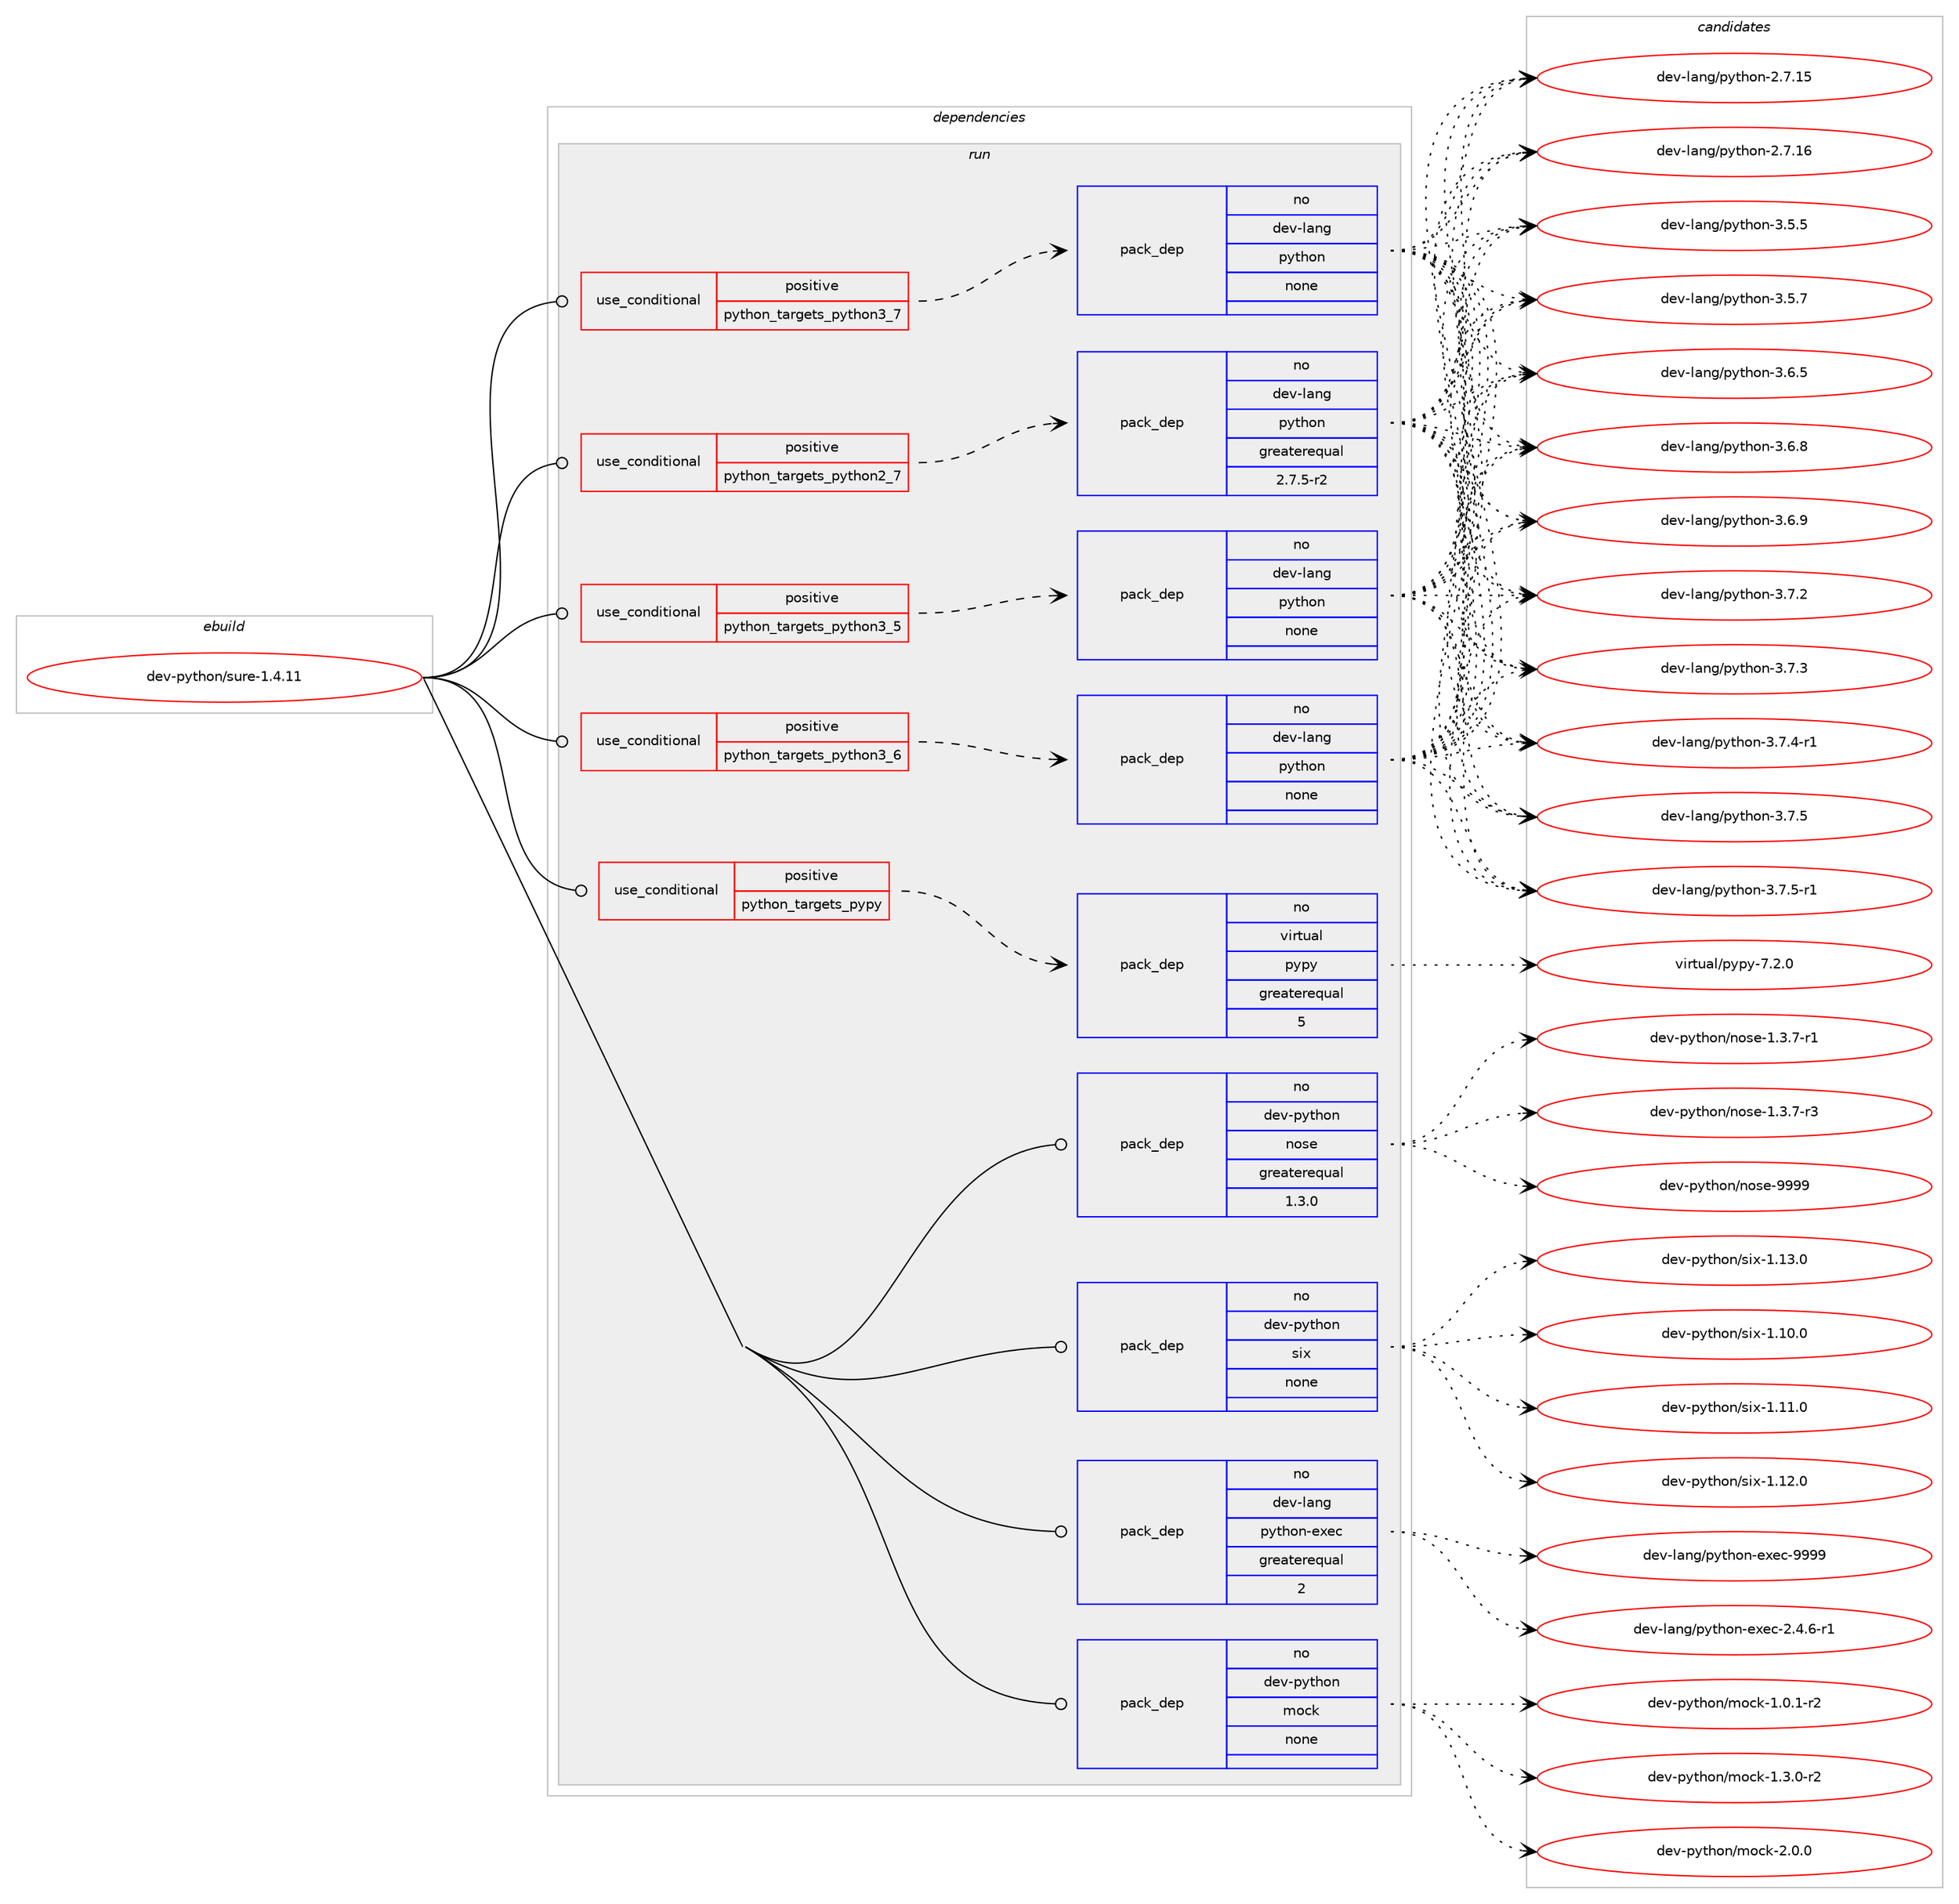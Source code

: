 digraph prolog {

# *************
# Graph options
# *************

newrank=true;
concentrate=true;
compound=true;
graph [rankdir=LR,fontname=Helvetica,fontsize=10,ranksep=1.5];#, ranksep=2.5, nodesep=0.2];
edge  [arrowhead=vee];
node  [fontname=Helvetica,fontsize=10];

# **********
# The ebuild
# **********

subgraph cluster_leftcol {
color=gray;
rank=same;
label=<<i>ebuild</i>>;
id [label="dev-python/sure-1.4.11", color=red, width=4, href="../dev-python/sure-1.4.11.svg"];
}

# ****************
# The dependencies
# ****************

subgraph cluster_midcol {
color=gray;
label=<<i>dependencies</i>>;
subgraph cluster_compile {
fillcolor="#eeeeee";
style=filled;
label=<<i>compile</i>>;
}
subgraph cluster_compileandrun {
fillcolor="#eeeeee";
style=filled;
label=<<i>compile and run</i>>;
}
subgraph cluster_run {
fillcolor="#eeeeee";
style=filled;
label=<<i>run</i>>;
subgraph cond150108 {
dependency639671 [label=<<TABLE BORDER="0" CELLBORDER="1" CELLSPACING="0" CELLPADDING="4"><TR><TD ROWSPAN="3" CELLPADDING="10">use_conditional</TD></TR><TR><TD>positive</TD></TR><TR><TD>python_targets_pypy</TD></TR></TABLE>>, shape=none, color=red];
subgraph pack477681 {
dependency639672 [label=<<TABLE BORDER="0" CELLBORDER="1" CELLSPACING="0" CELLPADDING="4" WIDTH="220"><TR><TD ROWSPAN="6" CELLPADDING="30">pack_dep</TD></TR><TR><TD WIDTH="110">no</TD></TR><TR><TD>virtual</TD></TR><TR><TD>pypy</TD></TR><TR><TD>greaterequal</TD></TR><TR><TD>5</TD></TR></TABLE>>, shape=none, color=blue];
}
dependency639671:e -> dependency639672:w [weight=20,style="dashed",arrowhead="vee"];
}
id:e -> dependency639671:w [weight=20,style="solid",arrowhead="odot"];
subgraph cond150109 {
dependency639673 [label=<<TABLE BORDER="0" CELLBORDER="1" CELLSPACING="0" CELLPADDING="4"><TR><TD ROWSPAN="3" CELLPADDING="10">use_conditional</TD></TR><TR><TD>positive</TD></TR><TR><TD>python_targets_python2_7</TD></TR></TABLE>>, shape=none, color=red];
subgraph pack477682 {
dependency639674 [label=<<TABLE BORDER="0" CELLBORDER="1" CELLSPACING="0" CELLPADDING="4" WIDTH="220"><TR><TD ROWSPAN="6" CELLPADDING="30">pack_dep</TD></TR><TR><TD WIDTH="110">no</TD></TR><TR><TD>dev-lang</TD></TR><TR><TD>python</TD></TR><TR><TD>greaterequal</TD></TR><TR><TD>2.7.5-r2</TD></TR></TABLE>>, shape=none, color=blue];
}
dependency639673:e -> dependency639674:w [weight=20,style="dashed",arrowhead="vee"];
}
id:e -> dependency639673:w [weight=20,style="solid",arrowhead="odot"];
subgraph cond150110 {
dependency639675 [label=<<TABLE BORDER="0" CELLBORDER="1" CELLSPACING="0" CELLPADDING="4"><TR><TD ROWSPAN="3" CELLPADDING="10">use_conditional</TD></TR><TR><TD>positive</TD></TR><TR><TD>python_targets_python3_5</TD></TR></TABLE>>, shape=none, color=red];
subgraph pack477683 {
dependency639676 [label=<<TABLE BORDER="0" CELLBORDER="1" CELLSPACING="0" CELLPADDING="4" WIDTH="220"><TR><TD ROWSPAN="6" CELLPADDING="30">pack_dep</TD></TR><TR><TD WIDTH="110">no</TD></TR><TR><TD>dev-lang</TD></TR><TR><TD>python</TD></TR><TR><TD>none</TD></TR><TR><TD></TD></TR></TABLE>>, shape=none, color=blue];
}
dependency639675:e -> dependency639676:w [weight=20,style="dashed",arrowhead="vee"];
}
id:e -> dependency639675:w [weight=20,style="solid",arrowhead="odot"];
subgraph cond150111 {
dependency639677 [label=<<TABLE BORDER="0" CELLBORDER="1" CELLSPACING="0" CELLPADDING="4"><TR><TD ROWSPAN="3" CELLPADDING="10">use_conditional</TD></TR><TR><TD>positive</TD></TR><TR><TD>python_targets_python3_6</TD></TR></TABLE>>, shape=none, color=red];
subgraph pack477684 {
dependency639678 [label=<<TABLE BORDER="0" CELLBORDER="1" CELLSPACING="0" CELLPADDING="4" WIDTH="220"><TR><TD ROWSPAN="6" CELLPADDING="30">pack_dep</TD></TR><TR><TD WIDTH="110">no</TD></TR><TR><TD>dev-lang</TD></TR><TR><TD>python</TD></TR><TR><TD>none</TD></TR><TR><TD></TD></TR></TABLE>>, shape=none, color=blue];
}
dependency639677:e -> dependency639678:w [weight=20,style="dashed",arrowhead="vee"];
}
id:e -> dependency639677:w [weight=20,style="solid",arrowhead="odot"];
subgraph cond150112 {
dependency639679 [label=<<TABLE BORDER="0" CELLBORDER="1" CELLSPACING="0" CELLPADDING="4"><TR><TD ROWSPAN="3" CELLPADDING="10">use_conditional</TD></TR><TR><TD>positive</TD></TR><TR><TD>python_targets_python3_7</TD></TR></TABLE>>, shape=none, color=red];
subgraph pack477685 {
dependency639680 [label=<<TABLE BORDER="0" CELLBORDER="1" CELLSPACING="0" CELLPADDING="4" WIDTH="220"><TR><TD ROWSPAN="6" CELLPADDING="30">pack_dep</TD></TR><TR><TD WIDTH="110">no</TD></TR><TR><TD>dev-lang</TD></TR><TR><TD>python</TD></TR><TR><TD>none</TD></TR><TR><TD></TD></TR></TABLE>>, shape=none, color=blue];
}
dependency639679:e -> dependency639680:w [weight=20,style="dashed",arrowhead="vee"];
}
id:e -> dependency639679:w [weight=20,style="solid",arrowhead="odot"];
subgraph pack477686 {
dependency639681 [label=<<TABLE BORDER="0" CELLBORDER="1" CELLSPACING="0" CELLPADDING="4" WIDTH="220"><TR><TD ROWSPAN="6" CELLPADDING="30">pack_dep</TD></TR><TR><TD WIDTH="110">no</TD></TR><TR><TD>dev-lang</TD></TR><TR><TD>python-exec</TD></TR><TR><TD>greaterequal</TD></TR><TR><TD>2</TD></TR></TABLE>>, shape=none, color=blue];
}
id:e -> dependency639681:w [weight=20,style="solid",arrowhead="odot"];
subgraph pack477687 {
dependency639682 [label=<<TABLE BORDER="0" CELLBORDER="1" CELLSPACING="0" CELLPADDING="4" WIDTH="220"><TR><TD ROWSPAN="6" CELLPADDING="30">pack_dep</TD></TR><TR><TD WIDTH="110">no</TD></TR><TR><TD>dev-python</TD></TR><TR><TD>mock</TD></TR><TR><TD>none</TD></TR><TR><TD></TD></TR></TABLE>>, shape=none, color=blue];
}
id:e -> dependency639682:w [weight=20,style="solid",arrowhead="odot"];
subgraph pack477688 {
dependency639683 [label=<<TABLE BORDER="0" CELLBORDER="1" CELLSPACING="0" CELLPADDING="4" WIDTH="220"><TR><TD ROWSPAN="6" CELLPADDING="30">pack_dep</TD></TR><TR><TD WIDTH="110">no</TD></TR><TR><TD>dev-python</TD></TR><TR><TD>nose</TD></TR><TR><TD>greaterequal</TD></TR><TR><TD>1.3.0</TD></TR></TABLE>>, shape=none, color=blue];
}
id:e -> dependency639683:w [weight=20,style="solid",arrowhead="odot"];
subgraph pack477689 {
dependency639684 [label=<<TABLE BORDER="0" CELLBORDER="1" CELLSPACING="0" CELLPADDING="4" WIDTH="220"><TR><TD ROWSPAN="6" CELLPADDING="30">pack_dep</TD></TR><TR><TD WIDTH="110">no</TD></TR><TR><TD>dev-python</TD></TR><TR><TD>six</TD></TR><TR><TD>none</TD></TR><TR><TD></TD></TR></TABLE>>, shape=none, color=blue];
}
id:e -> dependency639684:w [weight=20,style="solid",arrowhead="odot"];
}
}

# **************
# The candidates
# **************

subgraph cluster_choices {
rank=same;
color=gray;
label=<<i>candidates</i>>;

subgraph choice477681 {
color=black;
nodesep=1;
choice1181051141161179710847112121112121455546504648 [label="virtual/pypy-7.2.0", color=red, width=4,href="../virtual/pypy-7.2.0.svg"];
dependency639672:e -> choice1181051141161179710847112121112121455546504648:w [style=dotted,weight="100"];
}
subgraph choice477682 {
color=black;
nodesep=1;
choice10010111845108971101034711212111610411111045504655464953 [label="dev-lang/python-2.7.15", color=red, width=4,href="../dev-lang/python-2.7.15.svg"];
choice10010111845108971101034711212111610411111045504655464954 [label="dev-lang/python-2.7.16", color=red, width=4,href="../dev-lang/python-2.7.16.svg"];
choice100101118451089711010347112121116104111110455146534653 [label="dev-lang/python-3.5.5", color=red, width=4,href="../dev-lang/python-3.5.5.svg"];
choice100101118451089711010347112121116104111110455146534655 [label="dev-lang/python-3.5.7", color=red, width=4,href="../dev-lang/python-3.5.7.svg"];
choice100101118451089711010347112121116104111110455146544653 [label="dev-lang/python-3.6.5", color=red, width=4,href="../dev-lang/python-3.6.5.svg"];
choice100101118451089711010347112121116104111110455146544656 [label="dev-lang/python-3.6.8", color=red, width=4,href="../dev-lang/python-3.6.8.svg"];
choice100101118451089711010347112121116104111110455146544657 [label="dev-lang/python-3.6.9", color=red, width=4,href="../dev-lang/python-3.6.9.svg"];
choice100101118451089711010347112121116104111110455146554650 [label="dev-lang/python-3.7.2", color=red, width=4,href="../dev-lang/python-3.7.2.svg"];
choice100101118451089711010347112121116104111110455146554651 [label="dev-lang/python-3.7.3", color=red, width=4,href="../dev-lang/python-3.7.3.svg"];
choice1001011184510897110103471121211161041111104551465546524511449 [label="dev-lang/python-3.7.4-r1", color=red, width=4,href="../dev-lang/python-3.7.4-r1.svg"];
choice100101118451089711010347112121116104111110455146554653 [label="dev-lang/python-3.7.5", color=red, width=4,href="../dev-lang/python-3.7.5.svg"];
choice1001011184510897110103471121211161041111104551465546534511449 [label="dev-lang/python-3.7.5-r1", color=red, width=4,href="../dev-lang/python-3.7.5-r1.svg"];
dependency639674:e -> choice10010111845108971101034711212111610411111045504655464953:w [style=dotted,weight="100"];
dependency639674:e -> choice10010111845108971101034711212111610411111045504655464954:w [style=dotted,weight="100"];
dependency639674:e -> choice100101118451089711010347112121116104111110455146534653:w [style=dotted,weight="100"];
dependency639674:e -> choice100101118451089711010347112121116104111110455146534655:w [style=dotted,weight="100"];
dependency639674:e -> choice100101118451089711010347112121116104111110455146544653:w [style=dotted,weight="100"];
dependency639674:e -> choice100101118451089711010347112121116104111110455146544656:w [style=dotted,weight="100"];
dependency639674:e -> choice100101118451089711010347112121116104111110455146544657:w [style=dotted,weight="100"];
dependency639674:e -> choice100101118451089711010347112121116104111110455146554650:w [style=dotted,weight="100"];
dependency639674:e -> choice100101118451089711010347112121116104111110455146554651:w [style=dotted,weight="100"];
dependency639674:e -> choice1001011184510897110103471121211161041111104551465546524511449:w [style=dotted,weight="100"];
dependency639674:e -> choice100101118451089711010347112121116104111110455146554653:w [style=dotted,weight="100"];
dependency639674:e -> choice1001011184510897110103471121211161041111104551465546534511449:w [style=dotted,weight="100"];
}
subgraph choice477683 {
color=black;
nodesep=1;
choice10010111845108971101034711212111610411111045504655464953 [label="dev-lang/python-2.7.15", color=red, width=4,href="../dev-lang/python-2.7.15.svg"];
choice10010111845108971101034711212111610411111045504655464954 [label="dev-lang/python-2.7.16", color=red, width=4,href="../dev-lang/python-2.7.16.svg"];
choice100101118451089711010347112121116104111110455146534653 [label="dev-lang/python-3.5.5", color=red, width=4,href="../dev-lang/python-3.5.5.svg"];
choice100101118451089711010347112121116104111110455146534655 [label="dev-lang/python-3.5.7", color=red, width=4,href="../dev-lang/python-3.5.7.svg"];
choice100101118451089711010347112121116104111110455146544653 [label="dev-lang/python-3.6.5", color=red, width=4,href="../dev-lang/python-3.6.5.svg"];
choice100101118451089711010347112121116104111110455146544656 [label="dev-lang/python-3.6.8", color=red, width=4,href="../dev-lang/python-3.6.8.svg"];
choice100101118451089711010347112121116104111110455146544657 [label="dev-lang/python-3.6.9", color=red, width=4,href="../dev-lang/python-3.6.9.svg"];
choice100101118451089711010347112121116104111110455146554650 [label="dev-lang/python-3.7.2", color=red, width=4,href="../dev-lang/python-3.7.2.svg"];
choice100101118451089711010347112121116104111110455146554651 [label="dev-lang/python-3.7.3", color=red, width=4,href="../dev-lang/python-3.7.3.svg"];
choice1001011184510897110103471121211161041111104551465546524511449 [label="dev-lang/python-3.7.4-r1", color=red, width=4,href="../dev-lang/python-3.7.4-r1.svg"];
choice100101118451089711010347112121116104111110455146554653 [label="dev-lang/python-3.7.5", color=red, width=4,href="../dev-lang/python-3.7.5.svg"];
choice1001011184510897110103471121211161041111104551465546534511449 [label="dev-lang/python-3.7.5-r1", color=red, width=4,href="../dev-lang/python-3.7.5-r1.svg"];
dependency639676:e -> choice10010111845108971101034711212111610411111045504655464953:w [style=dotted,weight="100"];
dependency639676:e -> choice10010111845108971101034711212111610411111045504655464954:w [style=dotted,weight="100"];
dependency639676:e -> choice100101118451089711010347112121116104111110455146534653:w [style=dotted,weight="100"];
dependency639676:e -> choice100101118451089711010347112121116104111110455146534655:w [style=dotted,weight="100"];
dependency639676:e -> choice100101118451089711010347112121116104111110455146544653:w [style=dotted,weight="100"];
dependency639676:e -> choice100101118451089711010347112121116104111110455146544656:w [style=dotted,weight="100"];
dependency639676:e -> choice100101118451089711010347112121116104111110455146544657:w [style=dotted,weight="100"];
dependency639676:e -> choice100101118451089711010347112121116104111110455146554650:w [style=dotted,weight="100"];
dependency639676:e -> choice100101118451089711010347112121116104111110455146554651:w [style=dotted,weight="100"];
dependency639676:e -> choice1001011184510897110103471121211161041111104551465546524511449:w [style=dotted,weight="100"];
dependency639676:e -> choice100101118451089711010347112121116104111110455146554653:w [style=dotted,weight="100"];
dependency639676:e -> choice1001011184510897110103471121211161041111104551465546534511449:w [style=dotted,weight="100"];
}
subgraph choice477684 {
color=black;
nodesep=1;
choice10010111845108971101034711212111610411111045504655464953 [label="dev-lang/python-2.7.15", color=red, width=4,href="../dev-lang/python-2.7.15.svg"];
choice10010111845108971101034711212111610411111045504655464954 [label="dev-lang/python-2.7.16", color=red, width=4,href="../dev-lang/python-2.7.16.svg"];
choice100101118451089711010347112121116104111110455146534653 [label="dev-lang/python-3.5.5", color=red, width=4,href="../dev-lang/python-3.5.5.svg"];
choice100101118451089711010347112121116104111110455146534655 [label="dev-lang/python-3.5.7", color=red, width=4,href="../dev-lang/python-3.5.7.svg"];
choice100101118451089711010347112121116104111110455146544653 [label="dev-lang/python-3.6.5", color=red, width=4,href="../dev-lang/python-3.6.5.svg"];
choice100101118451089711010347112121116104111110455146544656 [label="dev-lang/python-3.6.8", color=red, width=4,href="../dev-lang/python-3.6.8.svg"];
choice100101118451089711010347112121116104111110455146544657 [label="dev-lang/python-3.6.9", color=red, width=4,href="../dev-lang/python-3.6.9.svg"];
choice100101118451089711010347112121116104111110455146554650 [label="dev-lang/python-3.7.2", color=red, width=4,href="../dev-lang/python-3.7.2.svg"];
choice100101118451089711010347112121116104111110455146554651 [label="dev-lang/python-3.7.3", color=red, width=4,href="../dev-lang/python-3.7.3.svg"];
choice1001011184510897110103471121211161041111104551465546524511449 [label="dev-lang/python-3.7.4-r1", color=red, width=4,href="../dev-lang/python-3.7.4-r1.svg"];
choice100101118451089711010347112121116104111110455146554653 [label="dev-lang/python-3.7.5", color=red, width=4,href="../dev-lang/python-3.7.5.svg"];
choice1001011184510897110103471121211161041111104551465546534511449 [label="dev-lang/python-3.7.5-r1", color=red, width=4,href="../dev-lang/python-3.7.5-r1.svg"];
dependency639678:e -> choice10010111845108971101034711212111610411111045504655464953:w [style=dotted,weight="100"];
dependency639678:e -> choice10010111845108971101034711212111610411111045504655464954:w [style=dotted,weight="100"];
dependency639678:e -> choice100101118451089711010347112121116104111110455146534653:w [style=dotted,weight="100"];
dependency639678:e -> choice100101118451089711010347112121116104111110455146534655:w [style=dotted,weight="100"];
dependency639678:e -> choice100101118451089711010347112121116104111110455146544653:w [style=dotted,weight="100"];
dependency639678:e -> choice100101118451089711010347112121116104111110455146544656:w [style=dotted,weight="100"];
dependency639678:e -> choice100101118451089711010347112121116104111110455146544657:w [style=dotted,weight="100"];
dependency639678:e -> choice100101118451089711010347112121116104111110455146554650:w [style=dotted,weight="100"];
dependency639678:e -> choice100101118451089711010347112121116104111110455146554651:w [style=dotted,weight="100"];
dependency639678:e -> choice1001011184510897110103471121211161041111104551465546524511449:w [style=dotted,weight="100"];
dependency639678:e -> choice100101118451089711010347112121116104111110455146554653:w [style=dotted,weight="100"];
dependency639678:e -> choice1001011184510897110103471121211161041111104551465546534511449:w [style=dotted,weight="100"];
}
subgraph choice477685 {
color=black;
nodesep=1;
choice10010111845108971101034711212111610411111045504655464953 [label="dev-lang/python-2.7.15", color=red, width=4,href="../dev-lang/python-2.7.15.svg"];
choice10010111845108971101034711212111610411111045504655464954 [label="dev-lang/python-2.7.16", color=red, width=4,href="../dev-lang/python-2.7.16.svg"];
choice100101118451089711010347112121116104111110455146534653 [label="dev-lang/python-3.5.5", color=red, width=4,href="../dev-lang/python-3.5.5.svg"];
choice100101118451089711010347112121116104111110455146534655 [label="dev-lang/python-3.5.7", color=red, width=4,href="../dev-lang/python-3.5.7.svg"];
choice100101118451089711010347112121116104111110455146544653 [label="dev-lang/python-3.6.5", color=red, width=4,href="../dev-lang/python-3.6.5.svg"];
choice100101118451089711010347112121116104111110455146544656 [label="dev-lang/python-3.6.8", color=red, width=4,href="../dev-lang/python-3.6.8.svg"];
choice100101118451089711010347112121116104111110455146544657 [label="dev-lang/python-3.6.9", color=red, width=4,href="../dev-lang/python-3.6.9.svg"];
choice100101118451089711010347112121116104111110455146554650 [label="dev-lang/python-3.7.2", color=red, width=4,href="../dev-lang/python-3.7.2.svg"];
choice100101118451089711010347112121116104111110455146554651 [label="dev-lang/python-3.7.3", color=red, width=4,href="../dev-lang/python-3.7.3.svg"];
choice1001011184510897110103471121211161041111104551465546524511449 [label="dev-lang/python-3.7.4-r1", color=red, width=4,href="../dev-lang/python-3.7.4-r1.svg"];
choice100101118451089711010347112121116104111110455146554653 [label="dev-lang/python-3.7.5", color=red, width=4,href="../dev-lang/python-3.7.5.svg"];
choice1001011184510897110103471121211161041111104551465546534511449 [label="dev-lang/python-3.7.5-r1", color=red, width=4,href="../dev-lang/python-3.7.5-r1.svg"];
dependency639680:e -> choice10010111845108971101034711212111610411111045504655464953:w [style=dotted,weight="100"];
dependency639680:e -> choice10010111845108971101034711212111610411111045504655464954:w [style=dotted,weight="100"];
dependency639680:e -> choice100101118451089711010347112121116104111110455146534653:w [style=dotted,weight="100"];
dependency639680:e -> choice100101118451089711010347112121116104111110455146534655:w [style=dotted,weight="100"];
dependency639680:e -> choice100101118451089711010347112121116104111110455146544653:w [style=dotted,weight="100"];
dependency639680:e -> choice100101118451089711010347112121116104111110455146544656:w [style=dotted,weight="100"];
dependency639680:e -> choice100101118451089711010347112121116104111110455146544657:w [style=dotted,weight="100"];
dependency639680:e -> choice100101118451089711010347112121116104111110455146554650:w [style=dotted,weight="100"];
dependency639680:e -> choice100101118451089711010347112121116104111110455146554651:w [style=dotted,weight="100"];
dependency639680:e -> choice1001011184510897110103471121211161041111104551465546524511449:w [style=dotted,weight="100"];
dependency639680:e -> choice100101118451089711010347112121116104111110455146554653:w [style=dotted,weight="100"];
dependency639680:e -> choice1001011184510897110103471121211161041111104551465546534511449:w [style=dotted,weight="100"];
}
subgraph choice477686 {
color=black;
nodesep=1;
choice10010111845108971101034711212111610411111045101120101994550465246544511449 [label="dev-lang/python-exec-2.4.6-r1", color=red, width=4,href="../dev-lang/python-exec-2.4.6-r1.svg"];
choice10010111845108971101034711212111610411111045101120101994557575757 [label="dev-lang/python-exec-9999", color=red, width=4,href="../dev-lang/python-exec-9999.svg"];
dependency639681:e -> choice10010111845108971101034711212111610411111045101120101994550465246544511449:w [style=dotted,weight="100"];
dependency639681:e -> choice10010111845108971101034711212111610411111045101120101994557575757:w [style=dotted,weight="100"];
}
subgraph choice477687 {
color=black;
nodesep=1;
choice1001011184511212111610411111047109111991074549464846494511450 [label="dev-python/mock-1.0.1-r2", color=red, width=4,href="../dev-python/mock-1.0.1-r2.svg"];
choice1001011184511212111610411111047109111991074549465146484511450 [label="dev-python/mock-1.3.0-r2", color=red, width=4,href="../dev-python/mock-1.3.0-r2.svg"];
choice100101118451121211161041111104710911199107455046484648 [label="dev-python/mock-2.0.0", color=red, width=4,href="../dev-python/mock-2.0.0.svg"];
dependency639682:e -> choice1001011184511212111610411111047109111991074549464846494511450:w [style=dotted,weight="100"];
dependency639682:e -> choice1001011184511212111610411111047109111991074549465146484511450:w [style=dotted,weight="100"];
dependency639682:e -> choice100101118451121211161041111104710911199107455046484648:w [style=dotted,weight="100"];
}
subgraph choice477688 {
color=black;
nodesep=1;
choice10010111845112121116104111110471101111151014549465146554511449 [label="dev-python/nose-1.3.7-r1", color=red, width=4,href="../dev-python/nose-1.3.7-r1.svg"];
choice10010111845112121116104111110471101111151014549465146554511451 [label="dev-python/nose-1.3.7-r3", color=red, width=4,href="../dev-python/nose-1.3.7-r3.svg"];
choice10010111845112121116104111110471101111151014557575757 [label="dev-python/nose-9999", color=red, width=4,href="../dev-python/nose-9999.svg"];
dependency639683:e -> choice10010111845112121116104111110471101111151014549465146554511449:w [style=dotted,weight="100"];
dependency639683:e -> choice10010111845112121116104111110471101111151014549465146554511451:w [style=dotted,weight="100"];
dependency639683:e -> choice10010111845112121116104111110471101111151014557575757:w [style=dotted,weight="100"];
}
subgraph choice477689 {
color=black;
nodesep=1;
choice100101118451121211161041111104711510512045494649484648 [label="dev-python/six-1.10.0", color=red, width=4,href="../dev-python/six-1.10.0.svg"];
choice100101118451121211161041111104711510512045494649494648 [label="dev-python/six-1.11.0", color=red, width=4,href="../dev-python/six-1.11.0.svg"];
choice100101118451121211161041111104711510512045494649504648 [label="dev-python/six-1.12.0", color=red, width=4,href="../dev-python/six-1.12.0.svg"];
choice100101118451121211161041111104711510512045494649514648 [label="dev-python/six-1.13.0", color=red, width=4,href="../dev-python/six-1.13.0.svg"];
dependency639684:e -> choice100101118451121211161041111104711510512045494649484648:w [style=dotted,weight="100"];
dependency639684:e -> choice100101118451121211161041111104711510512045494649494648:w [style=dotted,weight="100"];
dependency639684:e -> choice100101118451121211161041111104711510512045494649504648:w [style=dotted,weight="100"];
dependency639684:e -> choice100101118451121211161041111104711510512045494649514648:w [style=dotted,weight="100"];
}
}

}
